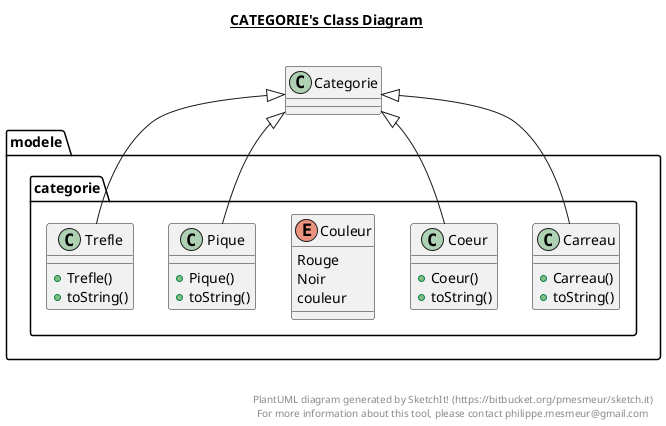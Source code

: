 @startuml

title __CATEGORIE's Class Diagram__\n

  package modele {
    package modele.categorie {
      class Carreau {
          + Carreau()
          + toString()
      }
    }
  }
  

  package modele {
    package modele.categorie {
      class Coeur {
          + Coeur()
          + toString()
      }
    }
  }
  

  package modele {
    package modele.categorie {
      enum Couleur {
        Rouge
        Noir
        couleur
      }
    }
  }
  

  package modele {
    package modele.categorie {
      class Pique {
          + Pique()
          + toString()
      }
    }
  }
  

  package modele {
    package modele.categorie {
      class Trefle {
          + Trefle()
          + toString()
      }
    }
  }
  

  Carreau -up-|> Categorie
  Coeur -up-|> Categorie
  Pique -up-|> Categorie
  Trefle -up-|> Categorie


right footer


PlantUML diagram generated by SketchIt! (https://bitbucket.org/pmesmeur/sketch.it)
For more information about this tool, please contact philippe.mesmeur@gmail.com
endfooter

@enduml
